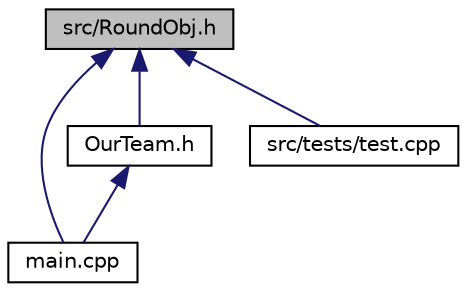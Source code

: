 digraph "src/RoundObj.h"
{
  edge [fontname="Helvetica",fontsize="10",labelfontname="Helvetica",labelfontsize="10"];
  node [fontname="Helvetica",fontsize="10",shape=record];
  Node3 [label="src/RoundObj.h",height=0.2,width=0.4,color="black", fillcolor="grey75", style="filled", fontcolor="black"];
  Node3 -> Node4 [dir="back",color="midnightblue",fontsize="10",style="solid",fontname="Helvetica"];
  Node4 [label="main.cpp",height=0.2,width=0.4,color="black", fillcolor="white", style="filled",URL="$main_8cpp.html",tooltip="Главный файл всей программы. "];
  Node3 -> Node5 [dir="back",color="midnightblue",fontsize="10",style="solid",fontname="Helvetica"];
  Node5 [label="OurTeam.h",height=0.2,width=0.4,color="black", fillcolor="white", style="filled",URL="$OurTeam_8h.html",tooltip="Файл с обьектами футболистов Название комманд зависит от текста в team1.txt и team2.txt. "];
  Node5 -> Node4 [dir="back",color="midnightblue",fontsize="10",style="solid",fontname="Helvetica"];
  Node3 -> Node6 [dir="back",color="midnightblue",fontsize="10",style="solid",fontname="Helvetica"];
  Node6 [label="src/tests/test.cpp",height=0.2,width=0.4,color="black", fillcolor="white", style="filled",URL="$test_8cpp.html",tooltip="Тесты для проверки работоспособности программы "];
}
